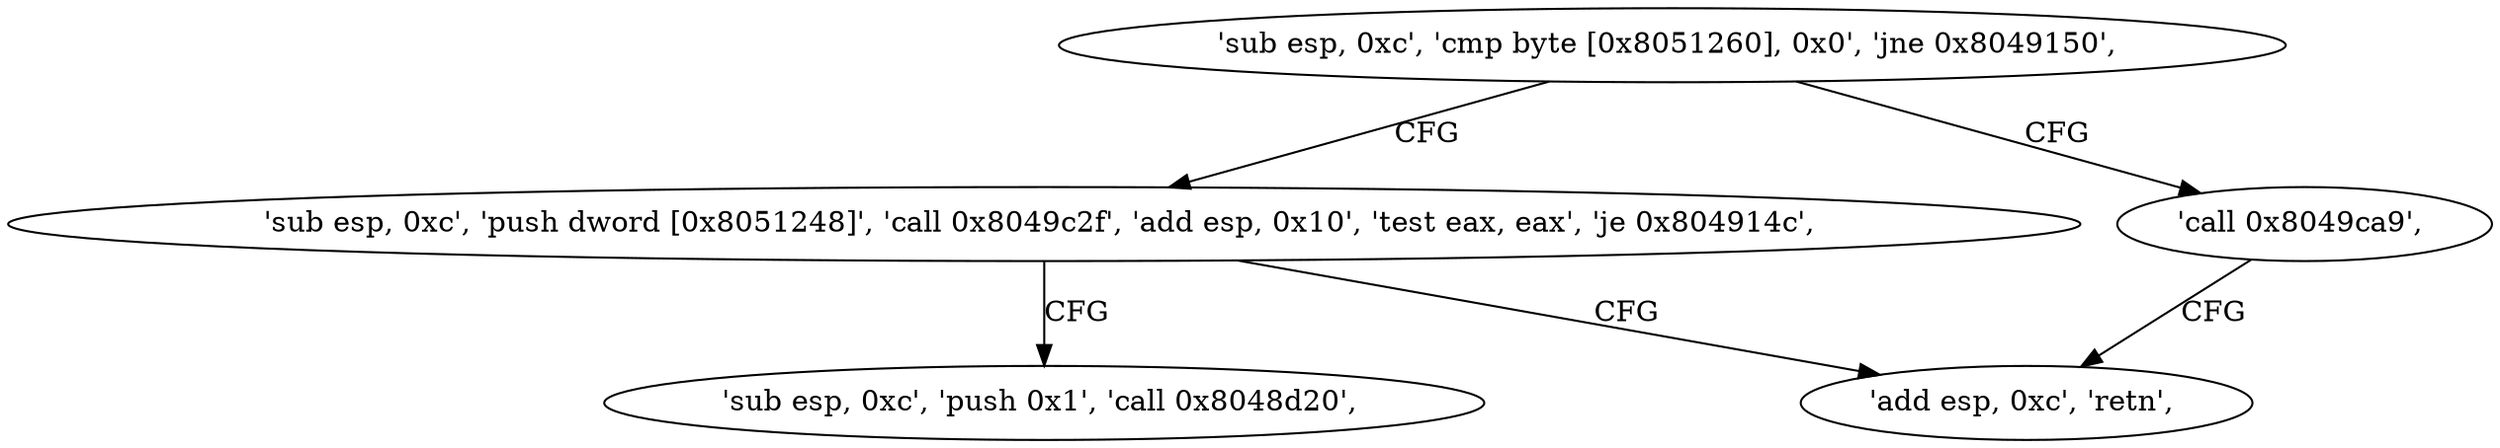 digraph "func" {
"134517051" [label = "'sub esp, 0xc', 'cmp byte [0x8051260], 0x0', 'jne 0x8049150', " ]
"134517072" [label = "'sub esp, 0xc', 'push dword [0x8051248]', 'call 0x8049c2f', 'add esp, 0x10', 'test eax, eax', 'je 0x804914c', " ]
"134517063" [label = "'call 0x8049ca9', " ]
"134517068" [label = "'add esp, 0xc', 'retn', " ]
"134517093" [label = "'sub esp, 0xc', 'push 0x1', 'call 0x8048d20', " ]
"134517051" -> "134517072" [ label = "CFG" ]
"134517051" -> "134517063" [ label = "CFG" ]
"134517072" -> "134517068" [ label = "CFG" ]
"134517072" -> "134517093" [ label = "CFG" ]
"134517063" -> "134517068" [ label = "CFG" ]
}

